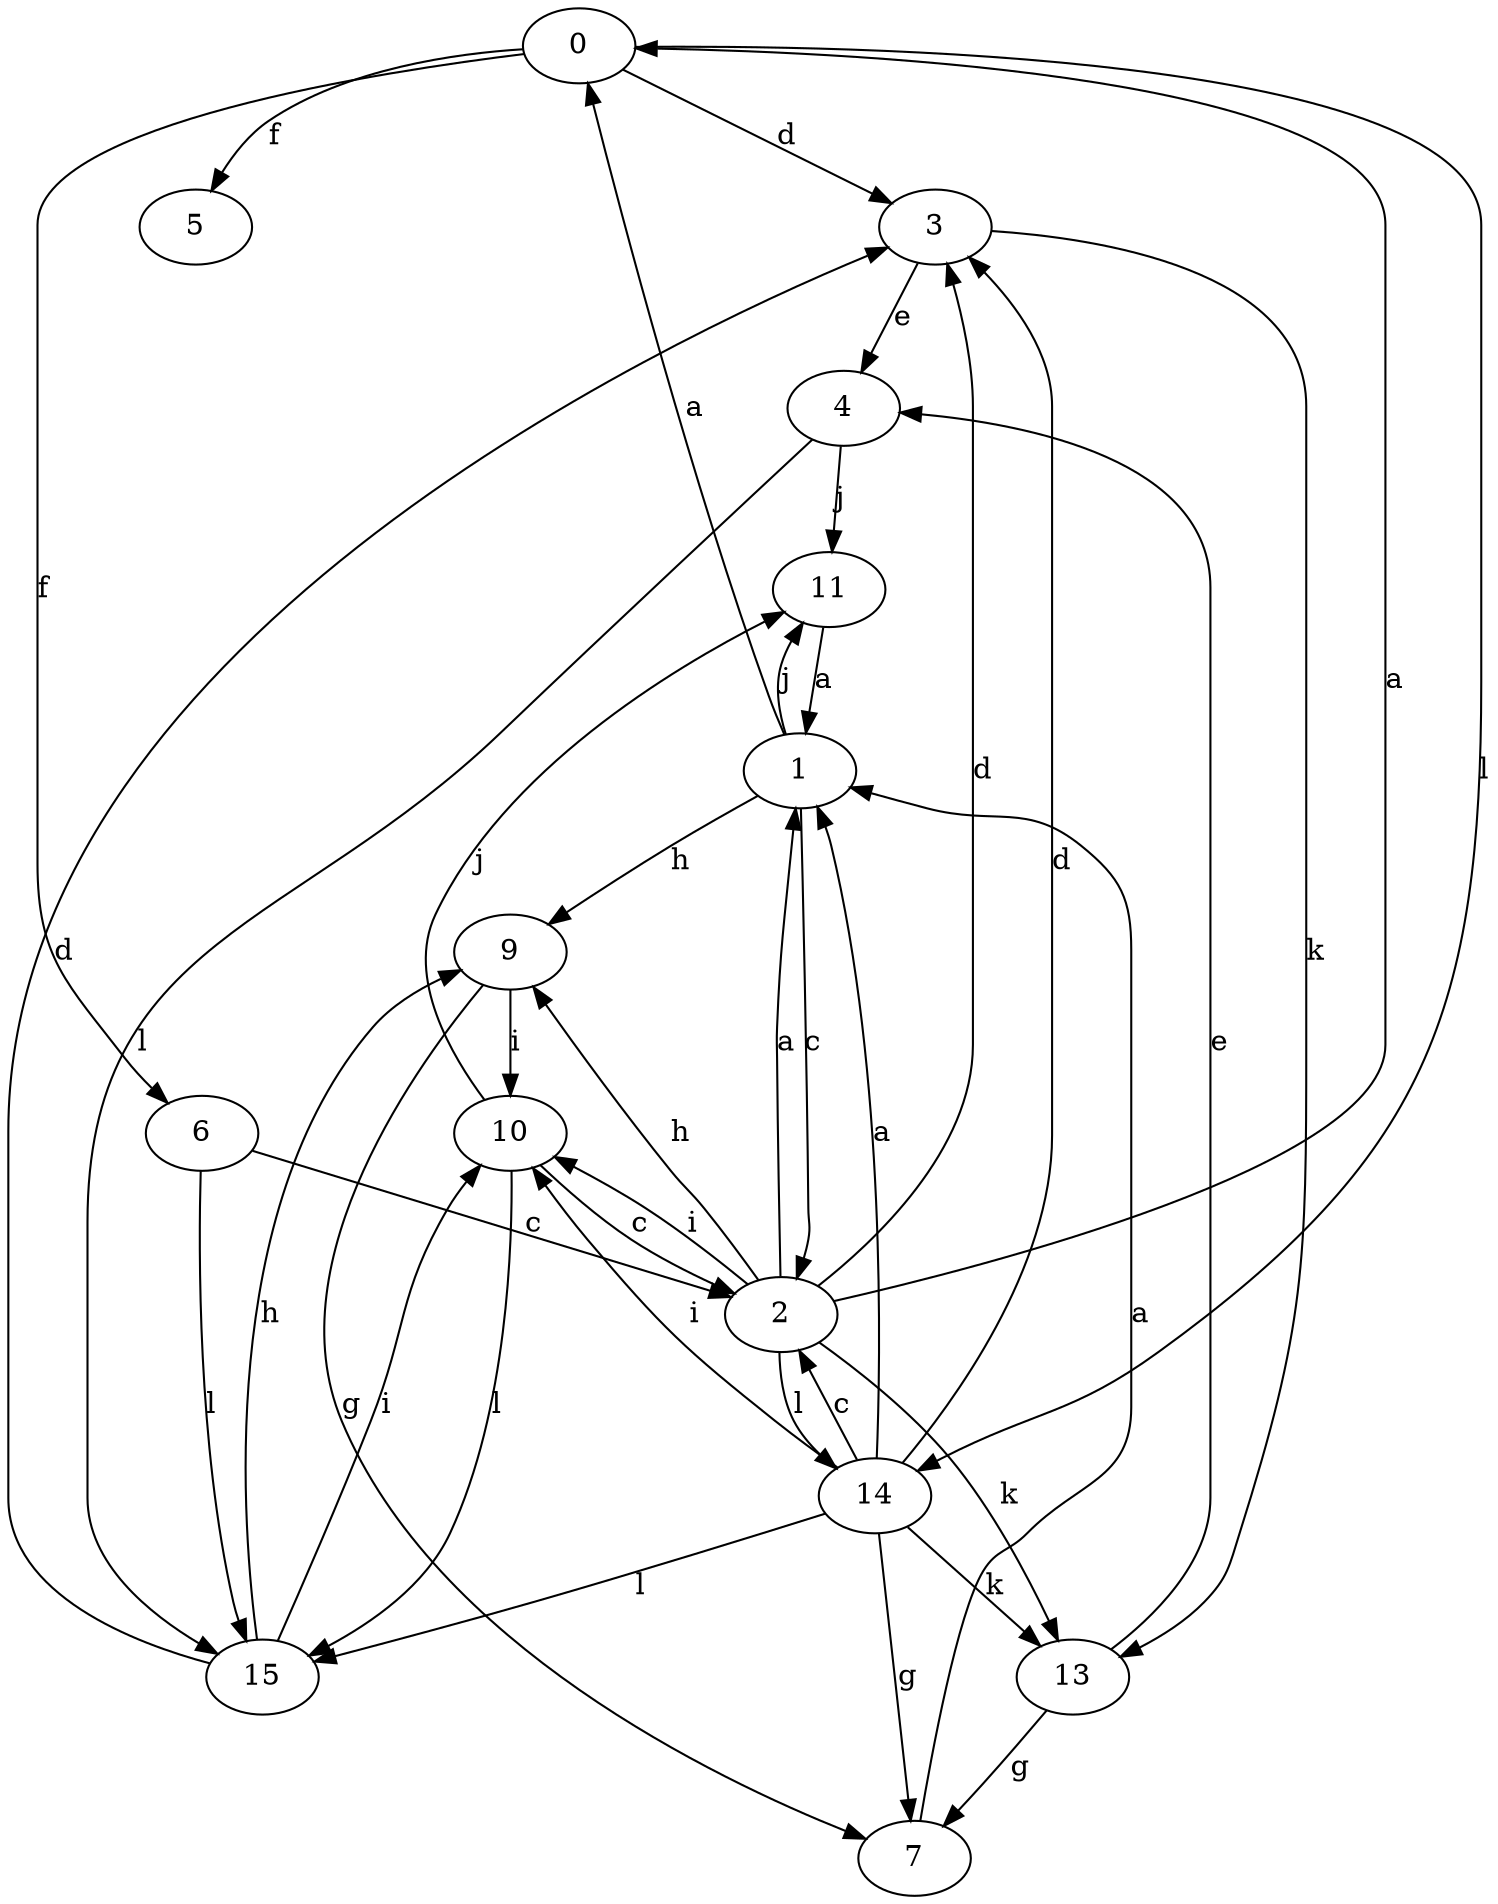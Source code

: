 strict digraph  {
0;
1;
2;
3;
4;
5;
6;
7;
9;
10;
11;
13;
14;
15;
0 -> 3  [label=d];
0 -> 5  [label=f];
0 -> 6  [label=f];
0 -> 14  [label=l];
1 -> 0  [label=a];
1 -> 2  [label=c];
1 -> 9  [label=h];
1 -> 11  [label=j];
2 -> 0  [label=a];
2 -> 1  [label=a];
2 -> 3  [label=d];
2 -> 9  [label=h];
2 -> 10  [label=i];
2 -> 13  [label=k];
2 -> 14  [label=l];
3 -> 4  [label=e];
3 -> 13  [label=k];
4 -> 11  [label=j];
4 -> 15  [label=l];
6 -> 2  [label=c];
6 -> 15  [label=l];
7 -> 1  [label=a];
9 -> 7  [label=g];
9 -> 10  [label=i];
10 -> 2  [label=c];
10 -> 11  [label=j];
10 -> 15  [label=l];
11 -> 1  [label=a];
13 -> 4  [label=e];
13 -> 7  [label=g];
14 -> 1  [label=a];
14 -> 2  [label=c];
14 -> 3  [label=d];
14 -> 7  [label=g];
14 -> 10  [label=i];
14 -> 13  [label=k];
14 -> 15  [label=l];
15 -> 3  [label=d];
15 -> 9  [label=h];
15 -> 10  [label=i];
}
